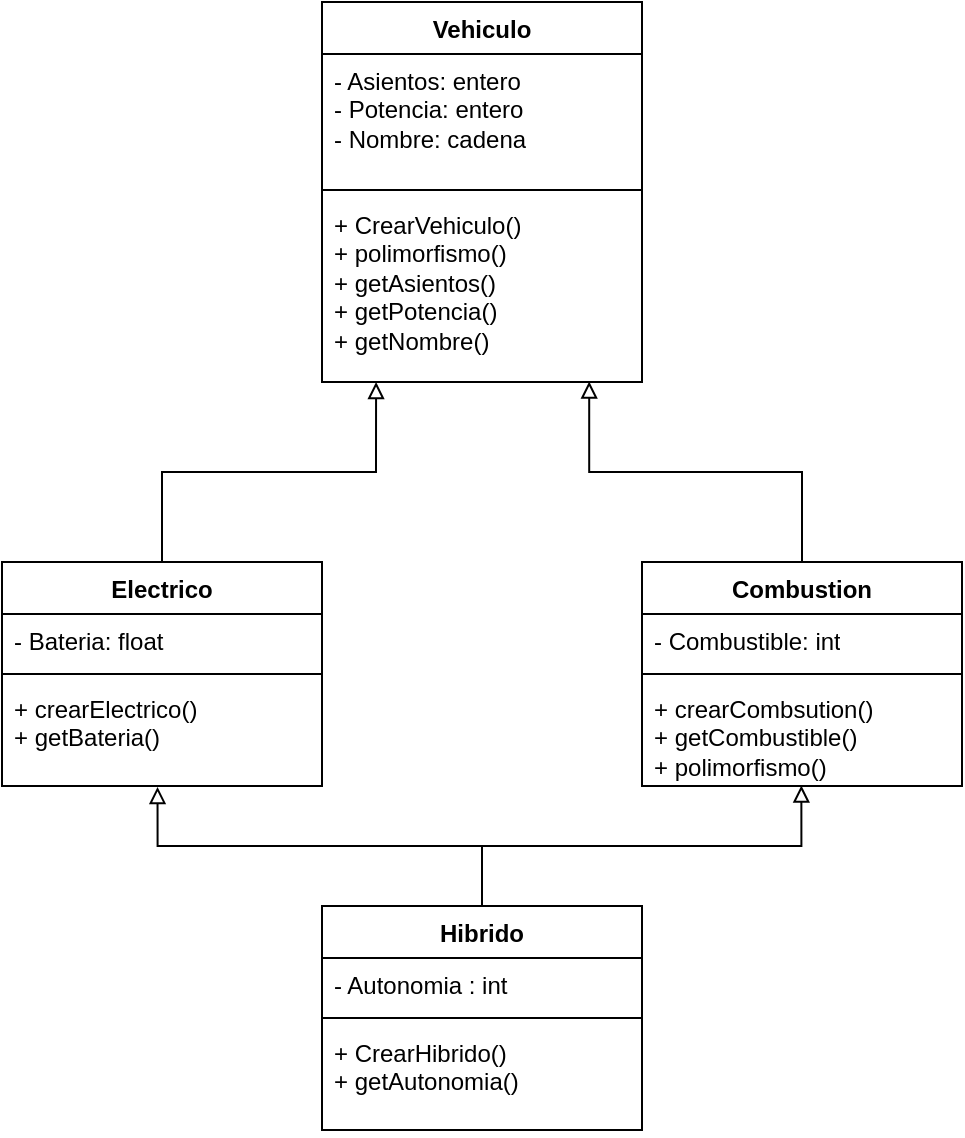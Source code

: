 <mxfile version="24.7.5">
  <diagram name="Página-1" id="PdVg9PEbLtLcCObalXmS">
    <mxGraphModel dx="1434" dy="844" grid="0" gridSize="10" guides="1" tooltips="1" connect="1" arrows="1" fold="1" page="1" pageScale="1" pageWidth="827" pageHeight="1169" math="0" shadow="0">
      <root>
        <mxCell id="0" />
        <mxCell id="1" parent="0" />
        <mxCell id="txLwmG_dUHK_povSf7ob-5" value="Vehiculo" style="swimlane;fontStyle=1;align=center;verticalAlign=top;childLayout=stackLayout;horizontal=1;startSize=26;horizontalStack=0;resizeParent=1;resizeParentMax=0;resizeLast=0;collapsible=1;marginBottom=0;whiteSpace=wrap;html=1;" vertex="1" parent="1">
          <mxGeometry x="334" y="40" width="160" height="190" as="geometry" />
        </mxCell>
        <mxCell id="txLwmG_dUHK_povSf7ob-6" value="- Asientos: entero&lt;div&gt;- Potencia: entero&lt;/div&gt;&lt;div&gt;- Nombre: cadena&lt;/div&gt;" style="text;strokeColor=none;fillColor=none;align=left;verticalAlign=top;spacingLeft=4;spacingRight=4;overflow=hidden;rotatable=0;points=[[0,0.5],[1,0.5]];portConstraint=eastwest;whiteSpace=wrap;html=1;" vertex="1" parent="txLwmG_dUHK_povSf7ob-5">
          <mxGeometry y="26" width="160" height="64" as="geometry" />
        </mxCell>
        <mxCell id="txLwmG_dUHK_povSf7ob-7" value="" style="line;strokeWidth=1;fillColor=none;align=left;verticalAlign=middle;spacingTop=-1;spacingLeft=3;spacingRight=3;rotatable=0;labelPosition=right;points=[];portConstraint=eastwest;strokeColor=inherit;" vertex="1" parent="txLwmG_dUHK_povSf7ob-5">
          <mxGeometry y="90" width="160" height="8" as="geometry" />
        </mxCell>
        <mxCell id="txLwmG_dUHK_povSf7ob-8" value="+ CrearVehiculo()&lt;div&gt;+ polimorfismo()&lt;/div&gt;&lt;div&gt;+ getAsientos()&lt;/div&gt;&lt;div&gt;+ getPotencia()&lt;/div&gt;&lt;div&gt;+ getNombre()&lt;/div&gt;" style="text;strokeColor=none;fillColor=none;align=left;verticalAlign=top;spacingLeft=4;spacingRight=4;overflow=hidden;rotatable=0;points=[[0,0.5],[1,0.5]];portConstraint=eastwest;whiteSpace=wrap;html=1;" vertex="1" parent="txLwmG_dUHK_povSf7ob-5">
          <mxGeometry y="98" width="160" height="92" as="geometry" />
        </mxCell>
        <mxCell id="txLwmG_dUHK_povSf7ob-9" value="Electrico" style="swimlane;fontStyle=1;align=center;verticalAlign=top;childLayout=stackLayout;horizontal=1;startSize=26;horizontalStack=0;resizeParent=1;resizeParentMax=0;resizeLast=0;collapsible=1;marginBottom=0;whiteSpace=wrap;html=1;" vertex="1" parent="1">
          <mxGeometry x="174" y="320" width="160" height="112" as="geometry" />
        </mxCell>
        <mxCell id="txLwmG_dUHK_povSf7ob-10" value="- Bateria: float" style="text;strokeColor=none;fillColor=none;align=left;verticalAlign=top;spacingLeft=4;spacingRight=4;overflow=hidden;rotatable=0;points=[[0,0.5],[1,0.5]];portConstraint=eastwest;whiteSpace=wrap;html=1;" vertex="1" parent="txLwmG_dUHK_povSf7ob-9">
          <mxGeometry y="26" width="160" height="26" as="geometry" />
        </mxCell>
        <mxCell id="txLwmG_dUHK_povSf7ob-11" value="" style="line;strokeWidth=1;fillColor=none;align=left;verticalAlign=middle;spacingTop=-1;spacingLeft=3;spacingRight=3;rotatable=0;labelPosition=right;points=[];portConstraint=eastwest;strokeColor=inherit;" vertex="1" parent="txLwmG_dUHK_povSf7ob-9">
          <mxGeometry y="52" width="160" height="8" as="geometry" />
        </mxCell>
        <mxCell id="txLwmG_dUHK_povSf7ob-12" value="+ crearElectrico()&lt;div&gt;+ getBateria()&lt;/div&gt;" style="text;strokeColor=none;fillColor=none;align=left;verticalAlign=top;spacingLeft=4;spacingRight=4;overflow=hidden;rotatable=0;points=[[0,0.5],[1,0.5]];portConstraint=eastwest;whiteSpace=wrap;html=1;" vertex="1" parent="txLwmG_dUHK_povSf7ob-9">
          <mxGeometry y="60" width="160" height="52" as="geometry" />
        </mxCell>
        <mxCell id="txLwmG_dUHK_povSf7ob-13" style="edgeStyle=orthogonalEdgeStyle;rounded=0;orthogonalLoop=1;jettySize=auto;html=1;entryX=0.169;entryY=1;entryDx=0;entryDy=0;entryPerimeter=0;endArrow=block;endFill=0;" edge="1" parent="1" source="txLwmG_dUHK_povSf7ob-9" target="txLwmG_dUHK_povSf7ob-8">
          <mxGeometry relative="1" as="geometry">
            <Array as="points">
              <mxPoint x="254" y="275" />
              <mxPoint x="361" y="275" />
            </Array>
          </mxGeometry>
        </mxCell>
        <mxCell id="txLwmG_dUHK_povSf7ob-14" value="Combustion" style="swimlane;fontStyle=1;align=center;verticalAlign=top;childLayout=stackLayout;horizontal=1;startSize=26;horizontalStack=0;resizeParent=1;resizeParentMax=0;resizeLast=0;collapsible=1;marginBottom=0;whiteSpace=wrap;html=1;" vertex="1" parent="1">
          <mxGeometry x="494" y="320" width="160" height="112" as="geometry" />
        </mxCell>
        <mxCell id="txLwmG_dUHK_povSf7ob-15" value="- Combustible: int" style="text;strokeColor=none;fillColor=none;align=left;verticalAlign=top;spacingLeft=4;spacingRight=4;overflow=hidden;rotatable=0;points=[[0,0.5],[1,0.5]];portConstraint=eastwest;whiteSpace=wrap;html=1;" vertex="1" parent="txLwmG_dUHK_povSf7ob-14">
          <mxGeometry y="26" width="160" height="26" as="geometry" />
        </mxCell>
        <mxCell id="txLwmG_dUHK_povSf7ob-16" value="" style="line;strokeWidth=1;fillColor=none;align=left;verticalAlign=middle;spacingTop=-1;spacingLeft=3;spacingRight=3;rotatable=0;labelPosition=right;points=[];portConstraint=eastwest;strokeColor=inherit;" vertex="1" parent="txLwmG_dUHK_povSf7ob-14">
          <mxGeometry y="52" width="160" height="8" as="geometry" />
        </mxCell>
        <mxCell id="txLwmG_dUHK_povSf7ob-17" value="+ crearCombsution()&lt;div&gt;+ getCombustible()&lt;/div&gt;&lt;div&gt;+ polimorfismo()&lt;/div&gt;" style="text;strokeColor=none;fillColor=none;align=left;verticalAlign=top;spacingLeft=4;spacingRight=4;overflow=hidden;rotatable=0;points=[[0,0.5],[1,0.5]];portConstraint=eastwest;whiteSpace=wrap;html=1;" vertex="1" parent="txLwmG_dUHK_povSf7ob-14">
          <mxGeometry y="60" width="160" height="52" as="geometry" />
        </mxCell>
        <mxCell id="txLwmG_dUHK_povSf7ob-18" style="edgeStyle=orthogonalEdgeStyle;rounded=0;orthogonalLoop=1;jettySize=auto;html=1;entryX=0.835;entryY=0.997;entryDx=0;entryDy=0;entryPerimeter=0;endArrow=block;endFill=0;" edge="1" parent="1" source="txLwmG_dUHK_povSf7ob-14" target="txLwmG_dUHK_povSf7ob-8">
          <mxGeometry relative="1" as="geometry" />
        </mxCell>
        <mxCell id="txLwmG_dUHK_povSf7ob-19" value="Hibrido" style="swimlane;fontStyle=1;align=center;verticalAlign=top;childLayout=stackLayout;horizontal=1;startSize=26;horizontalStack=0;resizeParent=1;resizeParentMax=0;resizeLast=0;collapsible=1;marginBottom=0;whiteSpace=wrap;html=1;" vertex="1" parent="1">
          <mxGeometry x="334" y="492" width="160" height="112" as="geometry" />
        </mxCell>
        <mxCell id="txLwmG_dUHK_povSf7ob-20" value="- Autonomia : int" style="text;strokeColor=none;fillColor=none;align=left;verticalAlign=top;spacingLeft=4;spacingRight=4;overflow=hidden;rotatable=0;points=[[0,0.5],[1,0.5]];portConstraint=eastwest;whiteSpace=wrap;html=1;" vertex="1" parent="txLwmG_dUHK_povSf7ob-19">
          <mxGeometry y="26" width="160" height="26" as="geometry" />
        </mxCell>
        <mxCell id="txLwmG_dUHK_povSf7ob-21" value="" style="line;strokeWidth=1;fillColor=none;align=left;verticalAlign=middle;spacingTop=-1;spacingLeft=3;spacingRight=3;rotatable=0;labelPosition=right;points=[];portConstraint=eastwest;strokeColor=inherit;" vertex="1" parent="txLwmG_dUHK_povSf7ob-19">
          <mxGeometry y="52" width="160" height="8" as="geometry" />
        </mxCell>
        <mxCell id="txLwmG_dUHK_povSf7ob-22" value="+ CrearHibrido()&lt;div&gt;+ getAutonomia()&lt;/div&gt;" style="text;strokeColor=none;fillColor=none;align=left;verticalAlign=top;spacingLeft=4;spacingRight=4;overflow=hidden;rotatable=0;points=[[0,0.5],[1,0.5]];portConstraint=eastwest;whiteSpace=wrap;html=1;" vertex="1" parent="txLwmG_dUHK_povSf7ob-19">
          <mxGeometry y="60" width="160" height="52" as="geometry" />
        </mxCell>
        <mxCell id="txLwmG_dUHK_povSf7ob-23" style="edgeStyle=orthogonalEdgeStyle;rounded=0;orthogonalLoop=1;jettySize=auto;html=1;entryX=0.498;entryY=0.996;entryDx=0;entryDy=0;entryPerimeter=0;endArrow=block;endFill=0;" edge="1" parent="1" source="txLwmG_dUHK_povSf7ob-19" target="txLwmG_dUHK_povSf7ob-17">
          <mxGeometry relative="1" as="geometry" />
        </mxCell>
        <mxCell id="txLwmG_dUHK_povSf7ob-24" style="edgeStyle=orthogonalEdgeStyle;rounded=0;orthogonalLoop=1;jettySize=auto;html=1;entryX=0.486;entryY=1.009;entryDx=0;entryDy=0;entryPerimeter=0;endArrow=block;endFill=0;" edge="1" parent="1" source="txLwmG_dUHK_povSf7ob-19" target="txLwmG_dUHK_povSf7ob-12">
          <mxGeometry relative="1" as="geometry" />
        </mxCell>
      </root>
    </mxGraphModel>
  </diagram>
</mxfile>
